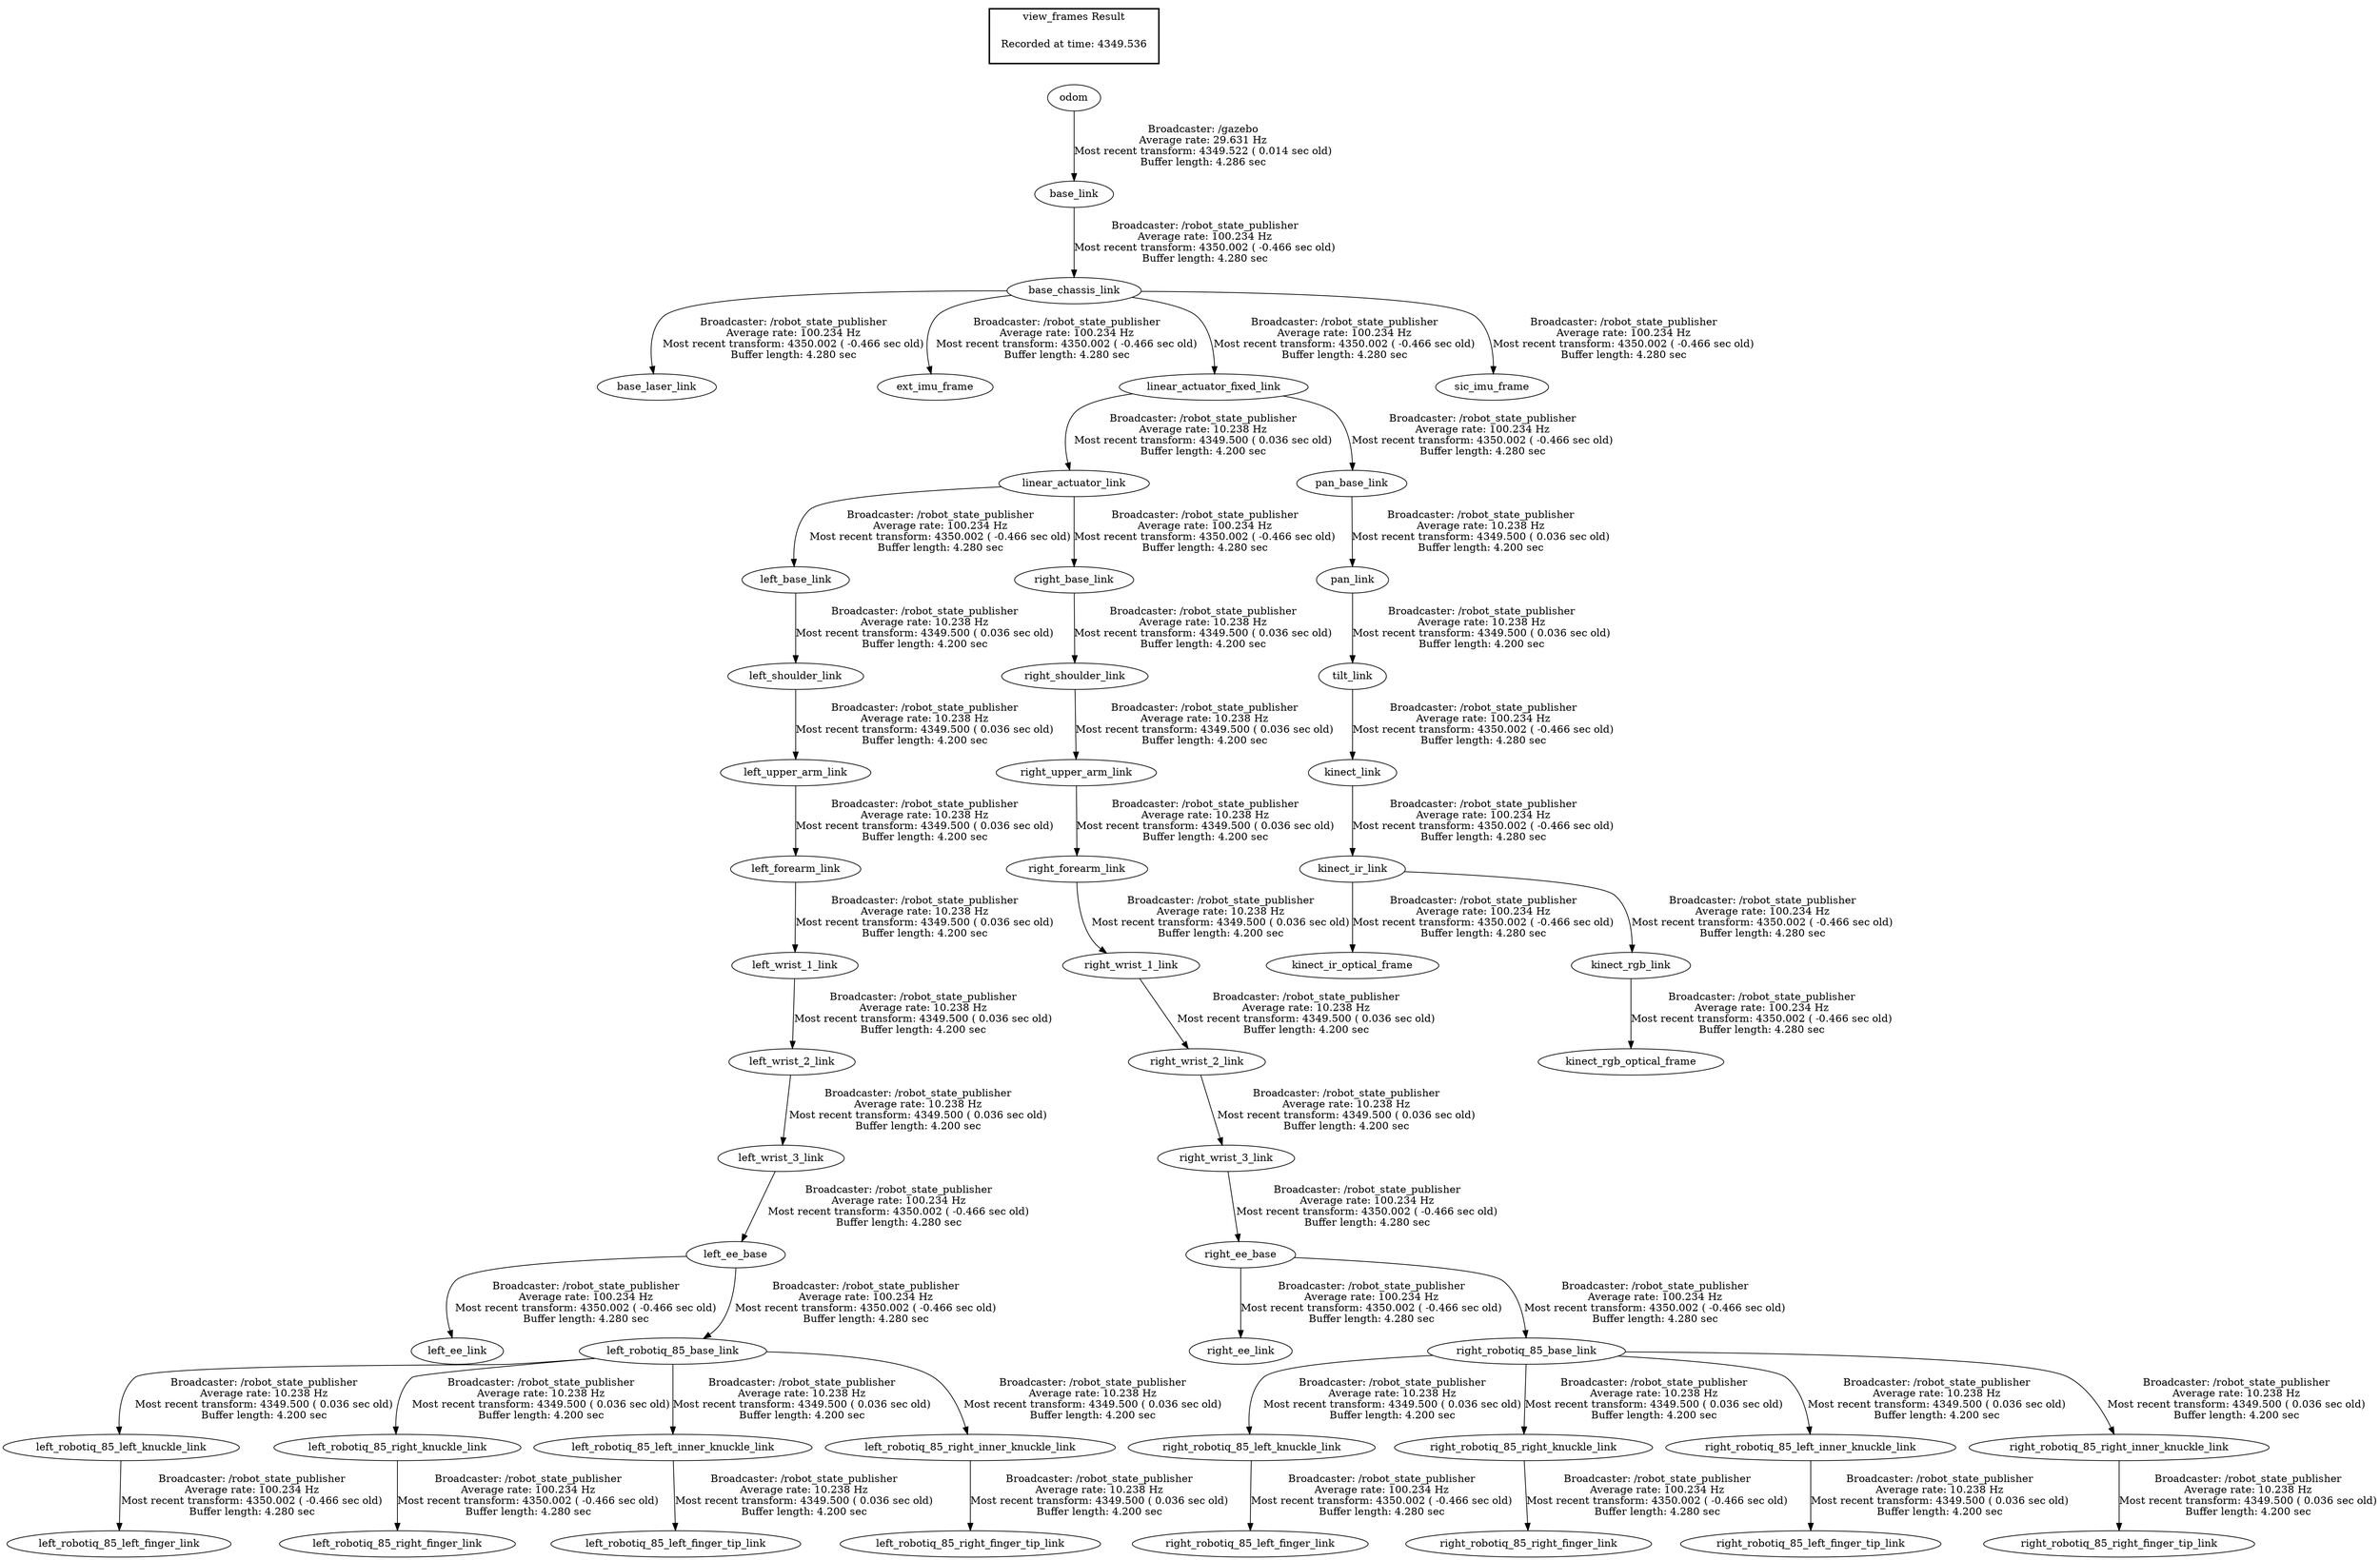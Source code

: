digraph G {
"base_link" -> "base_chassis_link"[label="Broadcaster: /robot_state_publisher\nAverage rate: 100.234 Hz\nMost recent transform: 4350.002 ( -0.466 sec old)\nBuffer length: 4.280 sec\n"];
"odom" -> "base_link"[label="Broadcaster: /gazebo\nAverage rate: 29.631 Hz\nMost recent transform: 4349.522 ( 0.014 sec old)\nBuffer length: 4.286 sec\n"];
"base_chassis_link" -> "base_laser_link"[label="Broadcaster: /robot_state_publisher\nAverage rate: 100.234 Hz\nMost recent transform: 4350.002 ( -0.466 sec old)\nBuffer length: 4.280 sec\n"];
"base_chassis_link" -> "ext_imu_frame"[label="Broadcaster: /robot_state_publisher\nAverage rate: 100.234 Hz\nMost recent transform: 4350.002 ( -0.466 sec old)\nBuffer length: 4.280 sec\n"];
"kinect_link" -> "kinect_ir_link"[label="Broadcaster: /robot_state_publisher\nAverage rate: 100.234 Hz\nMost recent transform: 4350.002 ( -0.466 sec old)\nBuffer length: 4.280 sec\n"];
"tilt_link" -> "kinect_link"[label="Broadcaster: /robot_state_publisher\nAverage rate: 100.234 Hz\nMost recent transform: 4350.002 ( -0.466 sec old)\nBuffer length: 4.280 sec\n"];
"kinect_ir_link" -> "kinect_ir_optical_frame"[label="Broadcaster: /robot_state_publisher\nAverage rate: 100.234 Hz\nMost recent transform: 4350.002 ( -0.466 sec old)\nBuffer length: 4.280 sec\n"];
"pan_link" -> "tilt_link"[label="Broadcaster: /robot_state_publisher\nAverage rate: 10.238 Hz\nMost recent transform: 4349.500 ( 0.036 sec old)\nBuffer length: 4.200 sec\n"];
"kinect_ir_link" -> "kinect_rgb_link"[label="Broadcaster: /robot_state_publisher\nAverage rate: 100.234 Hz\nMost recent transform: 4350.002 ( -0.466 sec old)\nBuffer length: 4.280 sec\n"];
"kinect_rgb_link" -> "kinect_rgb_optical_frame"[label="Broadcaster: /robot_state_publisher\nAverage rate: 100.234 Hz\nMost recent transform: 4350.002 ( -0.466 sec old)\nBuffer length: 4.280 sec\n"];
"left_wrist_3_link" -> "left_ee_base"[label="Broadcaster: /robot_state_publisher\nAverage rate: 100.234 Hz\nMost recent transform: 4350.002 ( -0.466 sec old)\nBuffer length: 4.280 sec\n"];
"left_wrist_2_link" -> "left_wrist_3_link"[label="Broadcaster: /robot_state_publisher\nAverage rate: 10.238 Hz\nMost recent transform: 4349.500 ( 0.036 sec old)\nBuffer length: 4.200 sec\n"];
"left_ee_base" -> "left_ee_link"[label="Broadcaster: /robot_state_publisher\nAverage rate: 100.234 Hz\nMost recent transform: 4350.002 ( -0.466 sec old)\nBuffer length: 4.280 sec\n"];
"linear_actuator_link" -> "left_base_link"[label="Broadcaster: /robot_state_publisher\nAverage rate: 100.234 Hz\nMost recent transform: 4350.002 ( -0.466 sec old)\nBuffer length: 4.280 sec\n"];
"linear_actuator_fixed_link" -> "linear_actuator_link"[label="Broadcaster: /robot_state_publisher\nAverage rate: 10.238 Hz\nMost recent transform: 4349.500 ( 0.036 sec old)\nBuffer length: 4.200 sec\n"];
"left_ee_base" -> "left_robotiq_85_base_link"[label="Broadcaster: /robot_state_publisher\nAverage rate: 100.234 Hz\nMost recent transform: 4350.002 ( -0.466 sec old)\nBuffer length: 4.280 sec\n"];
"left_robotiq_85_left_knuckle_link" -> "left_robotiq_85_left_finger_link"[label="Broadcaster: /robot_state_publisher\nAverage rate: 100.234 Hz\nMost recent transform: 4350.002 ( -0.466 sec old)\nBuffer length: 4.280 sec\n"];
"left_robotiq_85_base_link" -> "left_robotiq_85_left_knuckle_link"[label="Broadcaster: /robot_state_publisher\nAverage rate: 10.238 Hz\nMost recent transform: 4349.500 ( 0.036 sec old)\nBuffer length: 4.200 sec\n"];
"left_robotiq_85_right_knuckle_link" -> "left_robotiq_85_right_finger_link"[label="Broadcaster: /robot_state_publisher\nAverage rate: 100.234 Hz\nMost recent transform: 4350.002 ( -0.466 sec old)\nBuffer length: 4.280 sec\n"];
"left_robotiq_85_base_link" -> "left_robotiq_85_right_knuckle_link"[label="Broadcaster: /robot_state_publisher\nAverage rate: 10.238 Hz\nMost recent transform: 4349.500 ( 0.036 sec old)\nBuffer length: 4.200 sec\n"];
"base_chassis_link" -> "linear_actuator_fixed_link"[label="Broadcaster: /robot_state_publisher\nAverage rate: 100.234 Hz\nMost recent transform: 4350.002 ( -0.466 sec old)\nBuffer length: 4.280 sec\n"];
"linear_actuator_fixed_link" -> "pan_base_link"[label="Broadcaster: /robot_state_publisher\nAverage rate: 100.234 Hz\nMost recent transform: 4350.002 ( -0.466 sec old)\nBuffer length: 4.280 sec\n"];
"right_wrist_3_link" -> "right_ee_base"[label="Broadcaster: /robot_state_publisher\nAverage rate: 100.234 Hz\nMost recent transform: 4350.002 ( -0.466 sec old)\nBuffer length: 4.280 sec\n"];
"right_wrist_2_link" -> "right_wrist_3_link"[label="Broadcaster: /robot_state_publisher\nAverage rate: 10.238 Hz\nMost recent transform: 4349.500 ( 0.036 sec old)\nBuffer length: 4.200 sec\n"];
"right_ee_base" -> "right_ee_link"[label="Broadcaster: /robot_state_publisher\nAverage rate: 100.234 Hz\nMost recent transform: 4350.002 ( -0.466 sec old)\nBuffer length: 4.280 sec\n"];
"linear_actuator_link" -> "right_base_link"[label="Broadcaster: /robot_state_publisher\nAverage rate: 100.234 Hz\nMost recent transform: 4350.002 ( -0.466 sec old)\nBuffer length: 4.280 sec\n"];
"right_ee_base" -> "right_robotiq_85_base_link"[label="Broadcaster: /robot_state_publisher\nAverage rate: 100.234 Hz\nMost recent transform: 4350.002 ( -0.466 sec old)\nBuffer length: 4.280 sec\n"];
"right_robotiq_85_left_knuckle_link" -> "right_robotiq_85_left_finger_link"[label="Broadcaster: /robot_state_publisher\nAverage rate: 100.234 Hz\nMost recent transform: 4350.002 ( -0.466 sec old)\nBuffer length: 4.280 sec\n"];
"right_robotiq_85_base_link" -> "right_robotiq_85_left_knuckle_link"[label="Broadcaster: /robot_state_publisher\nAverage rate: 10.238 Hz\nMost recent transform: 4349.500 ( 0.036 sec old)\nBuffer length: 4.200 sec\n"];
"right_robotiq_85_right_knuckle_link" -> "right_robotiq_85_right_finger_link"[label="Broadcaster: /robot_state_publisher\nAverage rate: 100.234 Hz\nMost recent transform: 4350.002 ( -0.466 sec old)\nBuffer length: 4.280 sec\n"];
"right_robotiq_85_base_link" -> "right_robotiq_85_right_knuckle_link"[label="Broadcaster: /robot_state_publisher\nAverage rate: 10.238 Hz\nMost recent transform: 4349.500 ( 0.036 sec old)\nBuffer length: 4.200 sec\n"];
"base_chassis_link" -> "sic_imu_frame"[label="Broadcaster: /robot_state_publisher\nAverage rate: 100.234 Hz\nMost recent transform: 4350.002 ( -0.466 sec old)\nBuffer length: 4.280 sec\n"];
"left_upper_arm_link" -> "left_forearm_link"[label="Broadcaster: /robot_state_publisher\nAverage rate: 10.238 Hz\nMost recent transform: 4349.500 ( 0.036 sec old)\nBuffer length: 4.200 sec\n"];
"left_shoulder_link" -> "left_upper_arm_link"[label="Broadcaster: /robot_state_publisher\nAverage rate: 10.238 Hz\nMost recent transform: 4349.500 ( 0.036 sec old)\nBuffer length: 4.200 sec\n"];
"left_robotiq_85_left_inner_knuckle_link" -> "left_robotiq_85_left_finger_tip_link"[label="Broadcaster: /robot_state_publisher\nAverage rate: 10.238 Hz\nMost recent transform: 4349.500 ( 0.036 sec old)\nBuffer length: 4.200 sec\n"];
"left_robotiq_85_base_link" -> "left_robotiq_85_left_inner_knuckle_link"[label="Broadcaster: /robot_state_publisher\nAverage rate: 10.238 Hz\nMost recent transform: 4349.500 ( 0.036 sec old)\nBuffer length: 4.200 sec\n"];
"left_robotiq_85_right_inner_knuckle_link" -> "left_robotiq_85_right_finger_tip_link"[label="Broadcaster: /robot_state_publisher\nAverage rate: 10.238 Hz\nMost recent transform: 4349.500 ( 0.036 sec old)\nBuffer length: 4.200 sec\n"];
"left_robotiq_85_base_link" -> "left_robotiq_85_right_inner_knuckle_link"[label="Broadcaster: /robot_state_publisher\nAverage rate: 10.238 Hz\nMost recent transform: 4349.500 ( 0.036 sec old)\nBuffer length: 4.200 sec\n"];
"left_base_link" -> "left_shoulder_link"[label="Broadcaster: /robot_state_publisher\nAverage rate: 10.238 Hz\nMost recent transform: 4349.500 ( 0.036 sec old)\nBuffer length: 4.200 sec\n"];
"left_forearm_link" -> "left_wrist_1_link"[label="Broadcaster: /robot_state_publisher\nAverage rate: 10.238 Hz\nMost recent transform: 4349.500 ( 0.036 sec old)\nBuffer length: 4.200 sec\n"];
"left_wrist_1_link" -> "left_wrist_2_link"[label="Broadcaster: /robot_state_publisher\nAverage rate: 10.238 Hz\nMost recent transform: 4349.500 ( 0.036 sec old)\nBuffer length: 4.200 sec\n"];
"pan_base_link" -> "pan_link"[label="Broadcaster: /robot_state_publisher\nAverage rate: 10.238 Hz\nMost recent transform: 4349.500 ( 0.036 sec old)\nBuffer length: 4.200 sec\n"];
"right_upper_arm_link" -> "right_forearm_link"[label="Broadcaster: /robot_state_publisher\nAverage rate: 10.238 Hz\nMost recent transform: 4349.500 ( 0.036 sec old)\nBuffer length: 4.200 sec\n"];
"right_shoulder_link" -> "right_upper_arm_link"[label="Broadcaster: /robot_state_publisher\nAverage rate: 10.238 Hz\nMost recent transform: 4349.500 ( 0.036 sec old)\nBuffer length: 4.200 sec\n"];
"right_robotiq_85_left_inner_knuckle_link" -> "right_robotiq_85_left_finger_tip_link"[label="Broadcaster: /robot_state_publisher\nAverage rate: 10.238 Hz\nMost recent transform: 4349.500 ( 0.036 sec old)\nBuffer length: 4.200 sec\n"];
"right_robotiq_85_base_link" -> "right_robotiq_85_left_inner_knuckle_link"[label="Broadcaster: /robot_state_publisher\nAverage rate: 10.238 Hz\nMost recent transform: 4349.500 ( 0.036 sec old)\nBuffer length: 4.200 sec\n"];
"right_robotiq_85_right_inner_knuckle_link" -> "right_robotiq_85_right_finger_tip_link"[label="Broadcaster: /robot_state_publisher\nAverage rate: 10.238 Hz\nMost recent transform: 4349.500 ( 0.036 sec old)\nBuffer length: 4.200 sec\n"];
"right_robotiq_85_base_link" -> "right_robotiq_85_right_inner_knuckle_link"[label="Broadcaster: /robot_state_publisher\nAverage rate: 10.238 Hz\nMost recent transform: 4349.500 ( 0.036 sec old)\nBuffer length: 4.200 sec\n"];
"right_base_link" -> "right_shoulder_link"[label="Broadcaster: /robot_state_publisher\nAverage rate: 10.238 Hz\nMost recent transform: 4349.500 ( 0.036 sec old)\nBuffer length: 4.200 sec\n"];
"right_forearm_link" -> "right_wrist_1_link"[label="Broadcaster: /robot_state_publisher\nAverage rate: 10.238 Hz\nMost recent transform: 4349.500 ( 0.036 sec old)\nBuffer length: 4.200 sec\n"];
"right_wrist_1_link" -> "right_wrist_2_link"[label="Broadcaster: /robot_state_publisher\nAverage rate: 10.238 Hz\nMost recent transform: 4349.500 ( 0.036 sec old)\nBuffer length: 4.200 sec\n"];
edge [style=invis];
 subgraph cluster_legend { style=bold; color=black; label ="view_frames Result";
"Recorded at time: 4349.536"[ shape=plaintext ] ;
 }->"odom";
}
